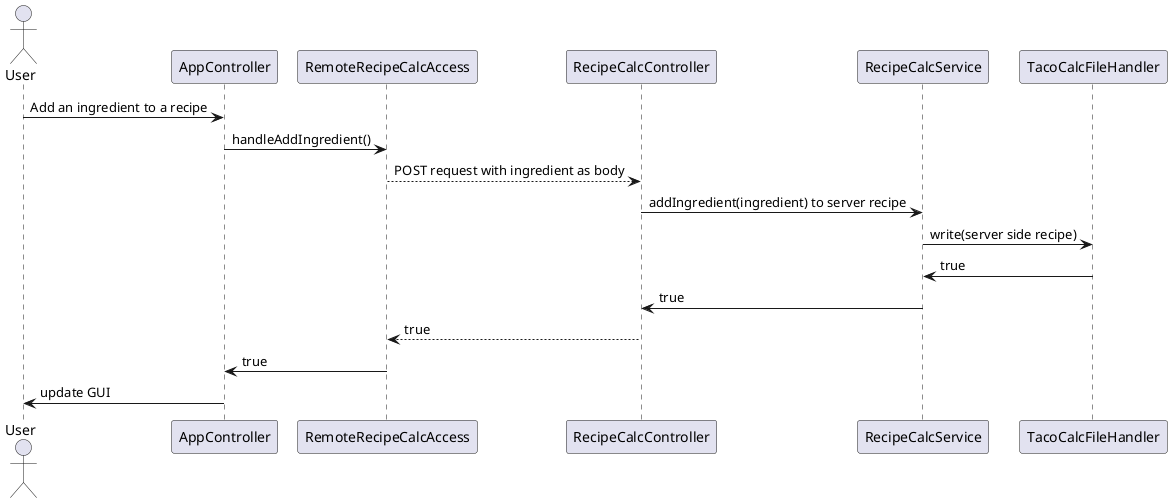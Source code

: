 @startuml Sequence diagram

actor User as u
participant AppController as AC
u -> AC : Add an ingredient to a recipe
participant RemoteRecipeCalcAccess as rrca
AC -> rrca : handleAddIngredient()
participant RecipeCalcController as rcc
rrca --> rcc : POST request with ingredient as body
participant RecipeCalcService as rcs
rcc -> rcs : addIngredient(ingredient) to server recipe

participant TacoCalcFileHandler as fh
rcs -> fh : write(server side recipe)
rcs <- fh : true
rcc <- rcs : true
rrca <-- rcc : true
AC <- rrca : true
u <- AC : update GUI

@enduml